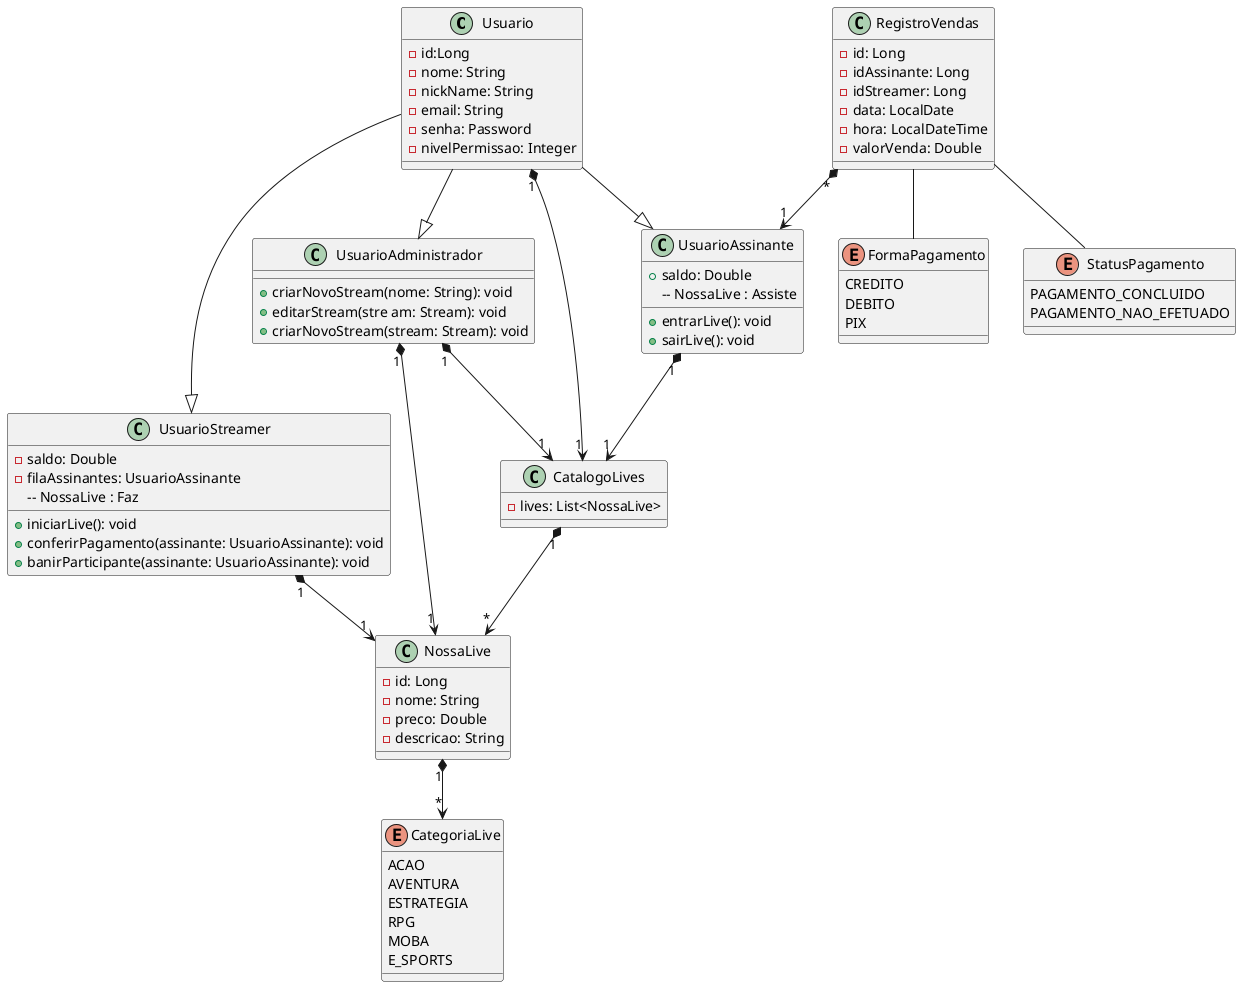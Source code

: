 @startuml

class Usuario {
  - id:Long
  - nome: String
  - nickName: String
  - email: String
  - senha: Password
  - nivelPermissao: Integer
}

class UsuarioAdministrador {
  + criarNovoStream(nome: String): void
  + editarStream(stre am: Stream): void
  + criarNovoStream(stream: Stream): void
}

class UsuarioStreamer {
  - saldo: Double
  - filaAssinantes: UsuarioAssinante
  + iniciarLive(): void
  + conferirPagamento(assinante: UsuarioAssinante): void
  + banirParticipante(assinante: UsuarioAssinante): void
  -- NossaLive : Faz
}

class UsuarioAssinante {
  + saldo: Double
  + entrarLive(): void
  + sairLive(): void
  -- NossaLive : Assiste
}

class NossaLive {
  - id: Long
  - nome: String
  - preco: Double
  - descricao: String
}

class CatalogoLives {
  - lives: List<NossaLive>
}

class RegistroVendas {
  - id: Long
  - idAssinante: Long
  - idStreamer: Long
  - data: LocalDate
  - hora: LocalDateTime
  - valorVenda: Double
}

enum FormaPagamento {
  CREDITO
  DEBITO
  PIX
}

enum StatusPagamento {
  PAGAMENTO_CONCLUIDO
  PAGAMENTO_NAO_EFETUADO
}

enum CategoriaLive {
  ACAO
  AVENTURA
  ESTRATEGIA
  RPG
  MOBA
  E_SPORTS
}

Usuario --|> UsuarioAdministrador
Usuario --|> UsuarioStreamer
Usuario --|> UsuarioAssinante
RegistroVendas -- FormaPagamento
RegistroVendas -- StatusPagamento
RegistroVendas "*" *-down-> "1" UsuarioAssinante
UsuarioAssinante "1" *-down-> "1" CatalogoLives
CatalogoLives "1" *-down-> "*" NossaLive
NossaLive "1" *-down-> "*" CategoriaLive
UsuarioAdministrador "1" *-down-> "1" CatalogoLives
UsuarioAdministrador "1" *-down-> "1" NossaLive
UsuarioStreamer "1" *-down-> "1" NossaLive
Usuario "1" *-down-> "1" CatalogoLives
@enduml
